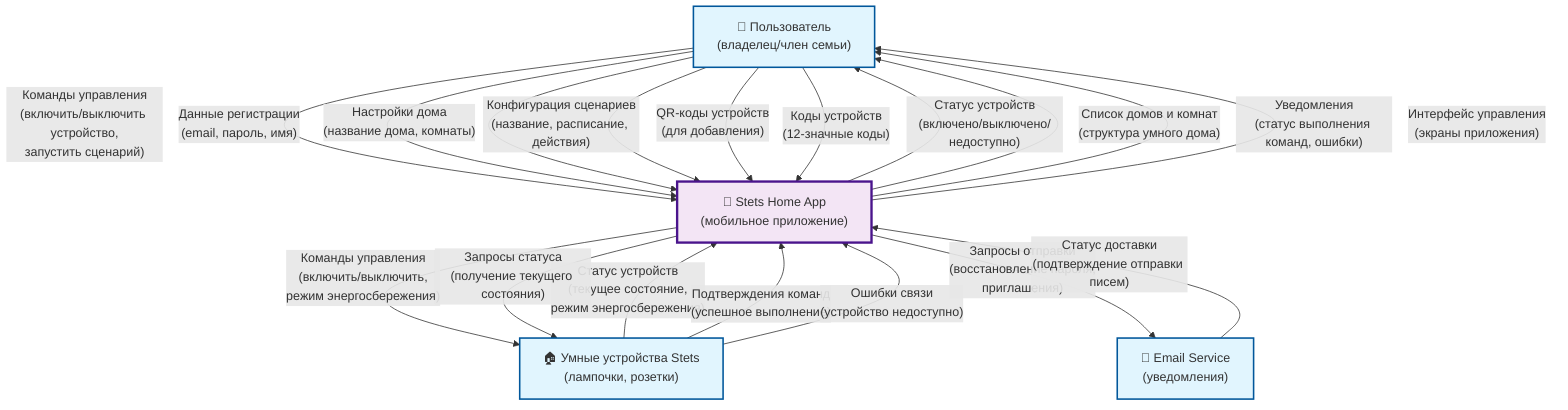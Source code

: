 graph TD
    %% Внешние сущности
    User["👤 Пользователь<br/>(владелец/член семьи)"]
    Devices["🏠 Умные устройства Stets<br/>(лампочки, розетки)"]
    Email["📧 Email Service<br/>(уведомления)"]
    
    %% Центральная система
    System["🏡 Stets Home App<br/>(мобильное приложение)"]
    
    %% Потоки от пользователя к системе
    User -->|"Команды управления<br/>(включить/выключить устройство,<br/>запустить сценарий)"| System
    User -->|"Данные регистрации<br/>(email, пароль, имя)"| System
    User -->|"Настройки дома<br/>(название дома, комнаты)"| System
    User -->|"Конфигурация сценариев<br/>(название, расписание, действия)"| System
    User -->|"QR-коды устройств<br/>(для добавления)"| System
    User -->|"Коды устройств<br/>(12-значные коды)"| System
    
    %% Потоки от системы к пользователю
    System -->|"Статус устройств<br/>(включено/выключено/недоступно)"| User
    System -->|"Список домов и комнат<br/>(структура умного дома)"| User
    System -->|"Уведомления<br/>(статус выполнения команд, ошибки)"| User
    System -->|"Интерфейс управления<br/>(экраны приложения)"| User
    
    %% Потоки от устройств к системе
    Devices -->|"Статус устройств<br/>(текущее состояние,<br/>режим энергосбережения)"| System
    Devices -->|"Подтверждения команд<br/>(успешное выполнение)"| System
    Devices -->|"Ошибки связи<br/>(устройство недоступно)"| System
    
    %% Потоки от системы к устройствам
    System -->|"Команды управления<br/>(включить/выключить,<br/>режим энергосбережения)"| Devices
    System -->|"Запросы статуса<br/>(получение текущего состояния)"| Devices
    
    %% Потоки с Email Service
    System -->|"Запросы отправки<br/>(восстановление пароля,<br/>приглашения)"| Email
    Email -->|"Статус доставки<br/>(подтверждение отправки писем)"| System
    
    %% Стили
    classDef external fill:#e1f5fe,stroke:#01579b,stroke-width:2px
    classDef system fill:#f3e5f5,stroke:#4a148c,stroke-width:3px
    
    class User,Devices,Email external
    class System system